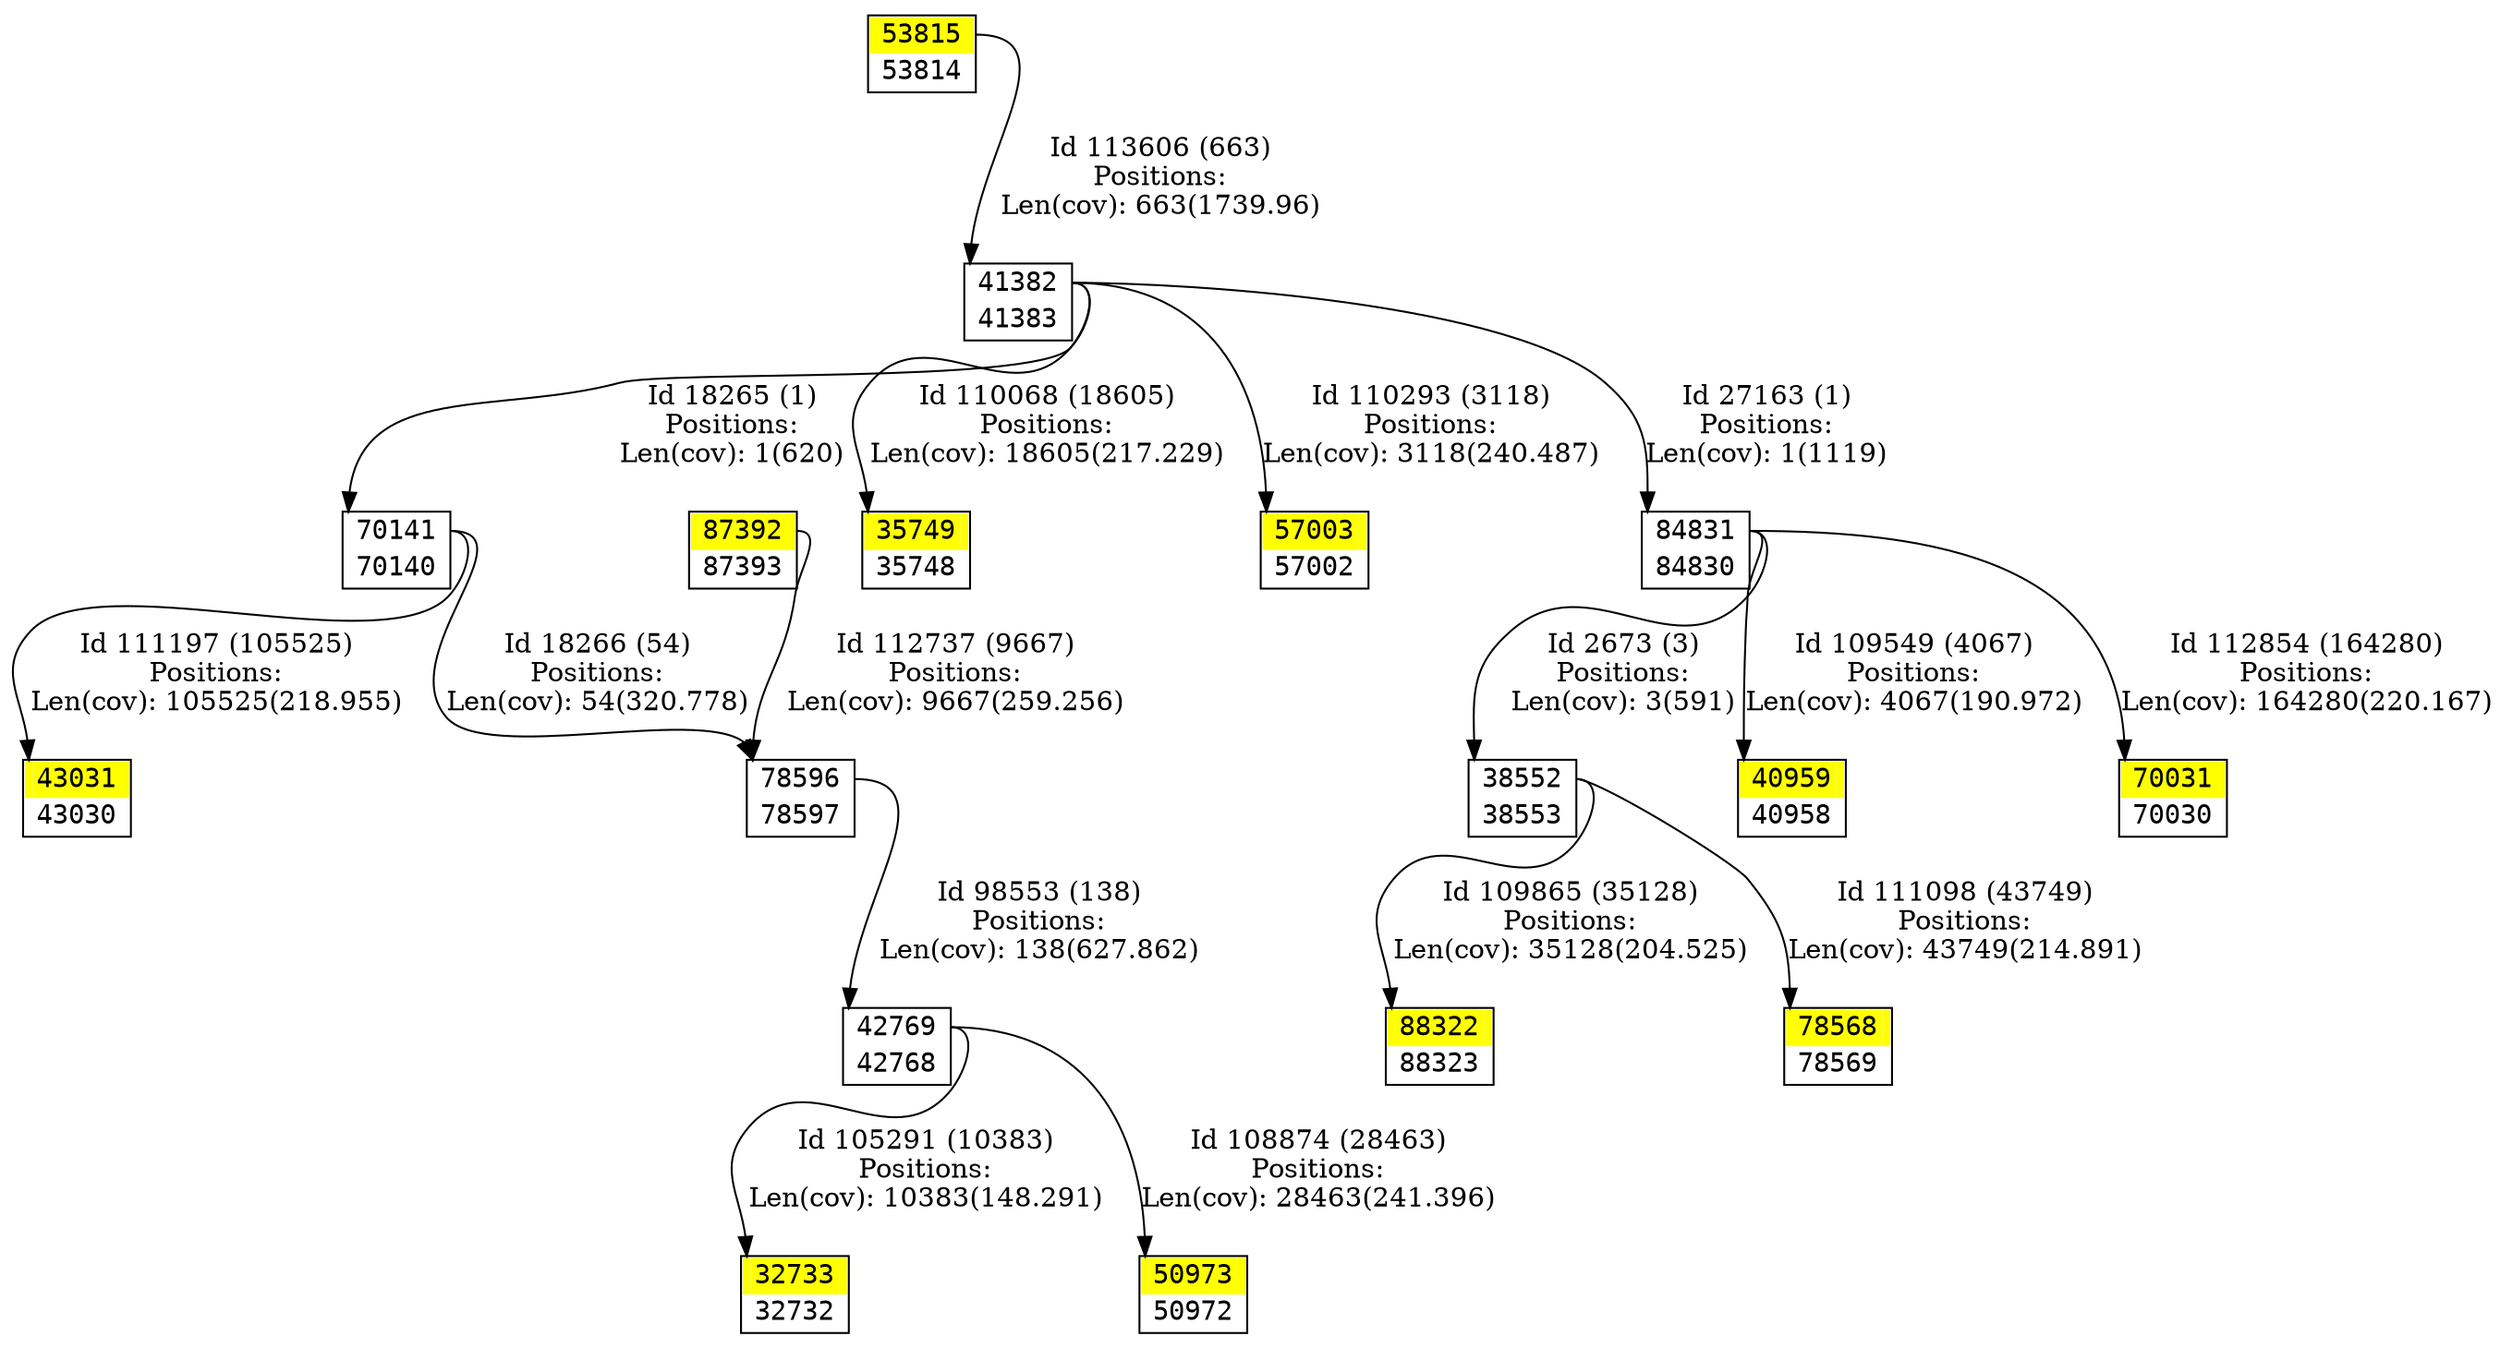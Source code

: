 digraph graph_picture {
node[fontname=<Courier> ,penwidth=<1.8> ,shape=<plaintext> ]
vertex_32732_32733[label=<<TABLE BORDER="1" CELLSPACING="0" >
<TR><TD BORDER="0" PORT = "port_32733_in" color="yellow" bgcolor="yellow" ></TD><TD BORDER="0" color="yellow" bgcolor="yellow" >32733</TD><TD BORDER="0" PORT = "port_32733_out" color="yellow" bgcolor="yellow" ></TD></TR>
<TR><TD BORDER="0" PORT = "port_32732_out" color="white" bgcolor="white" ></TD><TD BORDER="0" color="white" bgcolor="white" >32732</TD><TD BORDER="0" PORT = "port_32732_in" color="white" bgcolor="white" ></TD></TR>
</TABLE>> ,color=<black> ,URL=</vertex/32733.svg> ]
vertex_35748_35749[label=<<TABLE BORDER="1" CELLSPACING="0" >
<TR><TD BORDER="0" PORT = "port_35749_in" color="yellow" bgcolor="yellow" ></TD><TD BORDER="0" color="yellow" bgcolor="yellow" >35749</TD><TD BORDER="0" PORT = "port_35749_out" color="yellow" bgcolor="yellow" ></TD></TR>
<TR><TD BORDER="0" PORT = "port_35748_out" color="white" bgcolor="white" ></TD><TD BORDER="0" color="white" bgcolor="white" >35748</TD><TD BORDER="0" PORT = "port_35748_in" color="white" bgcolor="white" ></TD></TR>
</TABLE>> ,color=<black> ,URL=</vertex/35749.svg> ]
vertex_38552_38553[label=<<TABLE BORDER="1" CELLSPACING="0" >
<TR><TD BORDER="0" PORT = "port_38552_in" color="white" bgcolor="white" ></TD><TD BORDER="0" color="white" bgcolor="white" >38552</TD><TD BORDER="0" PORT = "port_38552_out" color="white" bgcolor="white" ></TD></TR>
<TR><TD BORDER="0" PORT = "port_38553_out" color="white" bgcolor="white" ></TD><TD BORDER="0" color="white" bgcolor="white" >38553</TD><TD BORDER="0" PORT = "port_38553_in" color="white" bgcolor="white" ></TD></TR>
</TABLE>> ,color=<black> ,URL=</vertex/38552.svg> ]
vertex_40958_40959[label=<<TABLE BORDER="1" CELLSPACING="0" >
<TR><TD BORDER="0" PORT = "port_40959_in" color="yellow" bgcolor="yellow" ></TD><TD BORDER="0" color="yellow" bgcolor="yellow" >40959</TD><TD BORDER="0" PORT = "port_40959_out" color="yellow" bgcolor="yellow" ></TD></TR>
<TR><TD BORDER="0" PORT = "port_40958_out" color="white" bgcolor="white" ></TD><TD BORDER="0" color="white" bgcolor="white" >40958</TD><TD BORDER="0" PORT = "port_40958_in" color="white" bgcolor="white" ></TD></TR>
</TABLE>> ,color=<black> ,URL=</vertex/40959.svg> ]
vertex_41382_41383[label=<<TABLE BORDER="1" CELLSPACING="0" >
<TR><TD BORDER="0" PORT = "port_41382_in" color="white" bgcolor="white" ></TD><TD BORDER="0" color="white" bgcolor="white" >41382</TD><TD BORDER="0" PORT = "port_41382_out" color="white" bgcolor="white" ></TD></TR>
<TR><TD BORDER="0" PORT = "port_41383_out" color="white" bgcolor="white" ></TD><TD BORDER="0" color="white" bgcolor="white" >41383</TD><TD BORDER="0" PORT = "port_41383_in" color="white" bgcolor="white" ></TD></TR>
</TABLE>> ,color=<black> ,URL=</vertex/41382.svg> ]
vertex_42768_42769[label=<<TABLE BORDER="1" CELLSPACING="0" >
<TR><TD BORDER="0" PORT = "port_42769_in" color="white" bgcolor="white" ></TD><TD BORDER="0" color="white" bgcolor="white" >42769</TD><TD BORDER="0" PORT = "port_42769_out" color="white" bgcolor="white" ></TD></TR>
<TR><TD BORDER="0" PORT = "port_42768_out" color="white" bgcolor="white" ></TD><TD BORDER="0" color="white" bgcolor="white" >42768</TD><TD BORDER="0" PORT = "port_42768_in" color="white" bgcolor="white" ></TD></TR>
</TABLE>> ,color=<black> ,URL=</vertex/42769.svg> ]
vertex_43030_43031[label=<<TABLE BORDER="1" CELLSPACING="0" >
<TR><TD BORDER="0" PORT = "port_43031_in" color="yellow" bgcolor="yellow" ></TD><TD BORDER="0" color="yellow" bgcolor="yellow" >43031</TD><TD BORDER="0" PORT = "port_43031_out" color="yellow" bgcolor="yellow" ></TD></TR>
<TR><TD BORDER="0" PORT = "port_43030_out" color="white" bgcolor="white" ></TD><TD BORDER="0" color="white" bgcolor="white" >43030</TD><TD BORDER="0" PORT = "port_43030_in" color="white" bgcolor="white" ></TD></TR>
</TABLE>> ,color=<black> ,URL=</vertex/43031.svg> ]
vertex_50972_50973[label=<<TABLE BORDER="1" CELLSPACING="0" >
<TR><TD BORDER="0" PORT = "port_50973_in" color="yellow" bgcolor="yellow" ></TD><TD BORDER="0" color="yellow" bgcolor="yellow" >50973</TD><TD BORDER="0" PORT = "port_50973_out" color="yellow" bgcolor="yellow" ></TD></TR>
<TR><TD BORDER="0" PORT = "port_50972_out" color="white" bgcolor="white" ></TD><TD BORDER="0" color="white" bgcolor="white" >50972</TD><TD BORDER="0" PORT = "port_50972_in" color="white" bgcolor="white" ></TD></TR>
</TABLE>> ,color=<black> ,URL=</vertex/50973.svg> ]
vertex_53814_53815[label=<<TABLE BORDER="1" CELLSPACING="0" >
<TR><TD BORDER="0" PORT = "port_53815_in" color="yellow" bgcolor="yellow" ></TD><TD BORDER="0" color="yellow" bgcolor="yellow" >53815</TD><TD BORDER="0" PORT = "port_53815_out" color="yellow" bgcolor="yellow" ></TD></TR>
<TR><TD BORDER="0" PORT = "port_53814_out" color="white" bgcolor="white" ></TD><TD BORDER="0" color="white" bgcolor="white" >53814</TD><TD BORDER="0" PORT = "port_53814_in" color="white" bgcolor="white" ></TD></TR>
</TABLE>> ,color=<black> ,URL=</vertex/53815.svg> ]
vertex_57002_57003[label=<<TABLE BORDER="1" CELLSPACING="0" >
<TR><TD BORDER="0" PORT = "port_57003_in" color="yellow" bgcolor="yellow" ></TD><TD BORDER="0" color="yellow" bgcolor="yellow" >57003</TD><TD BORDER="0" PORT = "port_57003_out" color="yellow" bgcolor="yellow" ></TD></TR>
<TR><TD BORDER="0" PORT = "port_57002_out" color="white" bgcolor="white" ></TD><TD BORDER="0" color="white" bgcolor="white" >57002</TD><TD BORDER="0" PORT = "port_57002_in" color="white" bgcolor="white" ></TD></TR>
</TABLE>> ,color=<black> ,URL=</vertex/57003.svg> ]
vertex_70030_70031[label=<<TABLE BORDER="1" CELLSPACING="0" >
<TR><TD BORDER="0" PORT = "port_70031_in" color="yellow" bgcolor="yellow" ></TD><TD BORDER="0" color="yellow" bgcolor="yellow" >70031</TD><TD BORDER="0" PORT = "port_70031_out" color="yellow" bgcolor="yellow" ></TD></TR>
<TR><TD BORDER="0" PORT = "port_70030_out" color="white" bgcolor="white" ></TD><TD BORDER="0" color="white" bgcolor="white" >70030</TD><TD BORDER="0" PORT = "port_70030_in" color="white" bgcolor="white" ></TD></TR>
</TABLE>> ,color=<black> ,URL=</vertex/70031.svg> ]
vertex_70140_70141[label=<<TABLE BORDER="1" CELLSPACING="0" >
<TR><TD BORDER="0" PORT = "port_70141_in" color="white" bgcolor="white" ></TD><TD BORDER="0" color="white" bgcolor="white" >70141</TD><TD BORDER="0" PORT = "port_70141_out" color="white" bgcolor="white" ></TD></TR>
<TR><TD BORDER="0" PORT = "port_70140_out" color="white" bgcolor="white" ></TD><TD BORDER="0" color="white" bgcolor="white" >70140</TD><TD BORDER="0" PORT = "port_70140_in" color="white" bgcolor="white" ></TD></TR>
</TABLE>> ,color=<black> ,URL=</vertex/70141.svg> ]
vertex_78568_78569[label=<<TABLE BORDER="1" CELLSPACING="0" >
<TR><TD BORDER="0" PORT = "port_78568_in" color="yellow" bgcolor="yellow" ></TD><TD BORDER="0" color="yellow" bgcolor="yellow" >78568</TD><TD BORDER="0" PORT = "port_78568_out" color="yellow" bgcolor="yellow" ></TD></TR>
<TR><TD BORDER="0" PORT = "port_78569_out" color="white" bgcolor="white" ></TD><TD BORDER="0" color="white" bgcolor="white" >78569</TD><TD BORDER="0" PORT = "port_78569_in" color="white" bgcolor="white" ></TD></TR>
</TABLE>> ,color=<black> ,URL=</vertex/78568.svg> ]
vertex_78596_78597[label=<<TABLE BORDER="1" CELLSPACING="0" >
<TR><TD BORDER="0" PORT = "port_78596_in" color="white" bgcolor="white" ></TD><TD BORDER="0" color="white" bgcolor="white" >78596</TD><TD BORDER="0" PORT = "port_78596_out" color="white" bgcolor="white" ></TD></TR>
<TR><TD BORDER="0" PORT = "port_78597_out" color="white" bgcolor="white" ></TD><TD BORDER="0" color="white" bgcolor="white" >78597</TD><TD BORDER="0" PORT = "port_78597_in" color="white" bgcolor="white" ></TD></TR>
</TABLE>> ,color=<black> ,URL=</vertex/78596.svg> ]
vertex_84830_84831[label=<<TABLE BORDER="1" CELLSPACING="0" >
<TR><TD BORDER="0" PORT = "port_84831_in" color="white" bgcolor="white" ></TD><TD BORDER="0" color="white" bgcolor="white" >84831</TD><TD BORDER="0" PORT = "port_84831_out" color="white" bgcolor="white" ></TD></TR>
<TR><TD BORDER="0" PORT = "port_84830_out" color="white" bgcolor="white" ></TD><TD BORDER="0" color="white" bgcolor="white" >84830</TD><TD BORDER="0" PORT = "port_84830_in" color="white" bgcolor="white" ></TD></TR>
</TABLE>> ,color=<black> ,URL=</vertex/84831.svg> ]
vertex_87392_87393[label=<<TABLE BORDER="1" CELLSPACING="0" >
<TR><TD BORDER="0" PORT = "port_87392_in" color="yellow" bgcolor="yellow" ></TD><TD BORDER="0" color="yellow" bgcolor="yellow" >87392</TD><TD BORDER="0" PORT = "port_87392_out" color="yellow" bgcolor="yellow" ></TD></TR>
<TR><TD BORDER="0" PORT = "port_87393_out" color="white" bgcolor="white" ></TD><TD BORDER="0" color="white" bgcolor="white" >87393</TD><TD BORDER="0" PORT = "port_87393_in" color="white" bgcolor="white" ></TD></TR>
</TABLE>> ,color=<black> ,URL=</vertex/87392.svg> ]
vertex_88322_88323[label=<<TABLE BORDER="1" CELLSPACING="0" >
<TR><TD BORDER="0" PORT = "port_88322_in" color="yellow" bgcolor="yellow" ></TD><TD BORDER="0" color="yellow" bgcolor="yellow" >88322</TD><TD BORDER="0" PORT = "port_88322_out" color="yellow" bgcolor="yellow" ></TD></TR>
<TR><TD BORDER="0" PORT = "port_88323_out" color="white" bgcolor="white" ></TD><TD BORDER="0" color="white" bgcolor="white" >88323</TD><TD BORDER="0" PORT = "port_88323_in" color="white" bgcolor="white" ></TD></TR>
</TABLE>> ,color=<black> ,URL=</vertex/88322.svg> ]
vertex_84830_84831:port_84831_out->vertex_38552_38553:port_38552_in[label="Id 2673 (3)\nPositions:\nLen(cov): 3(591)" ,color=<black> ]
vertex_41382_41383:port_41382_out->vertex_70140_70141:port_70141_in[label="Id 18265 (1)\nPositions:\nLen(cov): 1(620)" ,color=<black> ]
vertex_70140_70141:port_70141_out->vertex_78596_78597:port_78596_in[label="Id 18266 (54)\nPositions:\nLen(cov): 54(320.778)" ,color=<black> ]
vertex_41382_41383:port_41382_out->vertex_84830_84831:port_84831_in[label="Id 27163 (1)\nPositions:\nLen(cov): 1(1119)" ,color=<black> ]
vertex_78596_78597:port_78596_out->vertex_42768_42769:port_42769_in[label="Id 98553 (138)\nPositions:\nLen(cov): 138(627.862)" ,color=<black> ]
vertex_42768_42769:port_42769_out->vertex_32732_32733:port_32733_in[label="Id 105291 (10383)\nPositions:\nLen(cov): 10383(148.291)" ,color=<black> ]
vertex_42768_42769:port_42769_out->vertex_50972_50973:port_50973_in[label="Id 108874 (28463)\nPositions:\nLen(cov): 28463(241.396)" ,color=<black> ]
vertex_84830_84831:port_84831_out->vertex_40958_40959:port_40959_in[label="Id 109549 (4067)\nPositions:\nLen(cov): 4067(190.972)" ,color=<black> ]
vertex_38552_38553:port_38552_out->vertex_88322_88323:port_88322_in[label="Id 109865 (35128)\nPositions:\nLen(cov): 35128(204.525)" ,color=<black> ]
vertex_41382_41383:port_41382_out->vertex_35748_35749:port_35749_in[label="Id 110068 (18605)\nPositions:\nLen(cov): 18605(217.229)" ,color=<black> ]
vertex_41382_41383:port_41382_out->vertex_57002_57003:port_57003_in[label="Id 110293 (3118)\nPositions:\nLen(cov): 3118(240.487)" ,color=<black> ]
vertex_38552_38553:port_38552_out->vertex_78568_78569:port_78568_in[label="Id 111098 (43749)\nPositions:\nLen(cov): 43749(214.891)" ,color=<black> ]
vertex_70140_70141:port_70141_out->vertex_43030_43031:port_43031_in[label="Id 111197 (105525)\nPositions:\nLen(cov): 105525(218.955)" ,color=<black> ]
vertex_87392_87393:port_87392_out->vertex_78596_78597:port_78596_in[label="Id 112737 (9667)\nPositions:\nLen(cov): 9667(259.256)" ,color=<black> ]
vertex_84830_84831:port_84831_out->vertex_70030_70031:port_70031_in[label="Id 112854 (164280)\nPositions:\nLen(cov): 164280(220.167)" ,color=<black> ]
vertex_53814_53815:port_53815_out->vertex_41382_41383:port_41382_in[label="Id 113606 (663)\nPositions:\nLen(cov): 663(1739.96)" ,color=<black> ]
}
